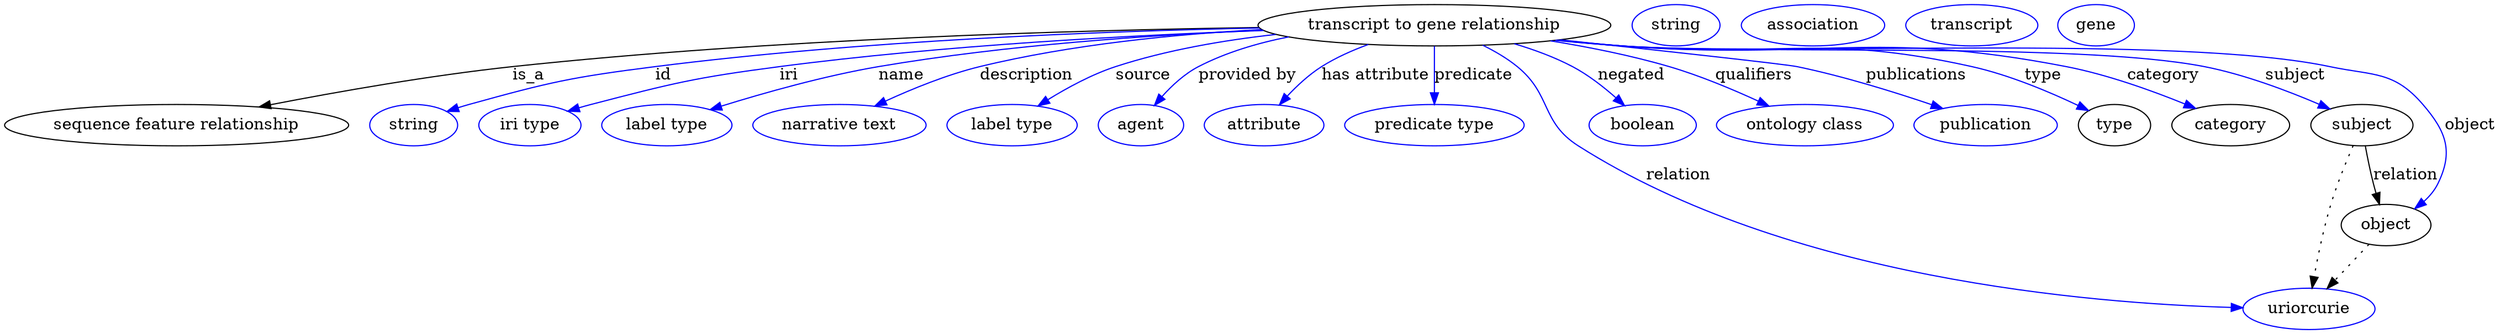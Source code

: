 digraph {
	graph [bb="0,0,1777.7,283"];
	node [label="\N"];
	"transcript to gene relationship"	 [height=0.5,
		label="transcript to gene relationship",
		pos="1002.7,265",
		width=3.2317];
	"sequence feature relationship"	 [height=0.5,
		pos="113.74,178",
		width=3.1594];
	"transcript to gene relationship" -> "sequence feature relationship"	 [label=is_a,
		lp="359.74,221.5",
		pos="e,172.68,193.51 889.2,260.93 730.33,254.85 449.81,242.66 348.74,229 292.27,221.37 229.22,207.38 182.65,195.98"];
	id	 [color=blue,
		height=0.5,
		label=string,
		pos="275.74,178",
		width=0.84854];
	"transcript to gene relationship" -> id	 [color=blue,
		label=id,
		lp="458.24,221.5",
		pos="e,299.56,189.59 890.82,259.94 755.05,253.4 534.22,241.39 452.74,229 390.82,219.59 375,216.27 315.74,196 313.49,195.23 311.19,194.38 \
308.9,193.48",
		style=solid];
	iri	 [color=blue,
		height=0.5,
		label="iri type",
		pos="360.74,178",
		width=1.011];
	"transcript to gene relationship" -> iri	 [color=blue,
		label=iri,
		lp="550.24,221.5",
		pos="e,388.74,189.66 888.98,261.08 795.73,256.67 660.58,247.53 543.74,229 481.88,219.19 466.49,214.79 406.74,196 403.98,195.13 401.15,\
194.18 398.31,193.18",
		style=solid];
	name	 [color=blue,
		height=0.5,
		label="label type",
		pos="460.74,178",
		width=1.2638];
	"transcript to gene relationship" -> name	 [color=blue,
		label=name,
		lp="633.24,221.5",
		pos="e,492.94,190.83 889.34,260.86 812.15,256.47 708.01,247.45 617.74,229 577.84,220.84 533.85,206.02 502.61,194.46",
		style=solid];
	description	 [color=blue,
		height=0.5,
		label="narrative text",
		pos="581.74,178",
		width=1.6068];
	"transcript to gene relationship" -> description	 [color=blue,
		label=description,
		lp="724.24,221.5",
		pos="e,609.82,193.76 900.11,256.49 825.58,249.66 731.46,239.51 693.74,229 667.74,221.76 640.13,209.25 618.83,198.43",
		style=solid];
	source	 [color=blue,
		height=0.5,
		label="label type",
		pos="702.74,178",
		width=1.2638];
	"transcript to gene relationship" -> source	 [color=blue,
		label=source,
		lp="805.74,221.5",
		pos="e,724.31,194.06 901.72,256.01 865.04,250.7 823.78,242.29 787.74,229 768.44,221.88 748.63,210.29 732.99,199.96",
		style=solid];
	"provided by"	 [color=blue,
		height=0.5,
		label=agent,
		pos="795.74,178",
		width=0.83048];
	"transcript to gene relationship" -> "provided by"	 [color=blue,
		label="provided by",
		lp="879.74,221.5",
		pos="e,808.22,194.69 913.35,253.32 890.69,247.99 867.04,240.25 846.74,229 834.76,222.36 823.71,212.09 814.98,202.49",
		style=solid];
	"has attribute"	 [color=blue,
		height=0.5,
		label=attribute,
		pos="883.74,178",
		width=1.1193];
	"transcript to gene relationship" -> "has attribute"	 [color=blue,
		label="has attribute",
		lp="965.24,221.5",
		pos="e,897.17,195.06 962.98,247.88 952.39,242.52 941.26,236.12 931.74,229 921.65,221.45 911.86,211.65 903.79,202.67",
		style=solid];
	predicate	 [color=blue,
		height=0.5,
		label="predicate type",
		pos="1002.7,178",
		width=1.679];
	"transcript to gene relationship" -> predicate	 [color=blue,
		label=predicate,
		lp="1027.7,221.5",
		pos="e,1002.7,196 1002.7,246.97 1002.7,235.19 1002.7,219.56 1002.7,206.16",
		style=solid];
	relation	 [color=blue,
		height=0.5,
		label=uriorcurie,
		pos="1640.7,18",
		width=1.2638];
	"transcript to gene relationship" -> relation	 [color=blue,
		label=relation,
		lp="1184.7,134.5",
		pos="e,1595.5,20.411 1032.6,247.59 1040.9,242.14 1049.5,235.77 1056.7,229 1085,202.59 1077.6,181.47 1109.7,160 1261.7,58.588 1483.3,29.441 \
1585.4,21.189",
		style=solid];
	negated	 [color=blue,
		height=0.5,
		label=boolean,
		pos="1156.7,178",
		width=1.0652];
	"transcript to gene relationship" -> negated	 [color=blue,
		label=negated,
		lp="1145.2,221.5",
		pos="e,1142.8,195.12 1060.9,249.39 1075.8,244.09 1091.4,237.35 1104.7,229 1116.1,221.89 1127,211.9 1135.9,202.64",
		style=solid];
	qualifiers	 [color=blue,
		height=0.5,
		label="ontology class",
		pos="1274.7,178",
		width=1.7151];
	"transcript to gene relationship" -> qualifiers	 [color=blue,
		label=qualifiers,
		lp="1232.7,221.5",
		pos="e,1246.4,194.25 1083.3,251.9 1111.4,246.24 1142.8,238.67 1170.7,229 1193.7,221.04 1218.2,209.23 1237.6,198.98",
		style=solid];
	publications	 [color=blue,
		height=0.5,
		label=publication,
		pos="1404.7,178",
		width=1.3902];
	"transcript to gene relationship" -> publications	 [color=blue,
		label=publications,
		lp="1344.2,221.5",
		pos="e,1372.3,191.87 1087.8,252.63 1101.2,250.72 1114.8,248.79 1127.7,247 1187.7,238.69 1203.9,243.31 1262.7,229 1297.2,220.61 1335,206.81 \
1362.9,195.68",
		style=solid];
	type	 [height=0.5,
		pos="1499.7,178",
		width=0.75];
	"transcript to gene relationship" -> type	 [color=blue,
		label=type,
		lp="1437.7,221.5",
		pos="e,1478.8,189.84 1085.3,252.25 1099.5,250.31 1114,248.47 1127.7,247 1240.3,234.93 1271.5,254.43 1381.7,229 1413.1,221.77 1446.5,206.51 \
1469.8,194.56",
		style=solid];
	category	 [height=0.5,
		pos="1585.7,178",
		width=1.1374];
	"transcript to gene relationship" -> category	 [color=blue,
		label=category,
		lp="1526.2,221.5",
		pos="e,1558.2,191.58 1084.6,252.15 1099,250.21 1113.8,248.39 1127.7,247 1272.1,232.64 1311.9,259.52 1453.7,229 1487,221.85 1522.8,207.54 \
1548.8,195.89",
		style=solid];
	subject	 [height=0.5,
		pos="1680.7,178",
		width=0.99297];
	"transcript to gene relationship" -> subject	 [color=blue,
		label=subject,
		lp="1619.2,221.5",
		pos="e,1655.8,190.99 1084,252.09 1098.5,250.13 1113.5,248.32 1127.7,247 1222.1,238.24 1461.1,248.94 1553.7,229 1586.5,221.95 1621.7,207.2 \
1646.7,195.36",
		style=solid];
	object	 [height=0.5,
		pos="1700.7,91",
		width=0.9027];
	"transcript to gene relationship" -> object	 [color=blue,
		label=object,
		lp="1760.7,178",
		pos="e,1720.9,105.27 1083.6,252.05 1098.3,250.08 1113.4,248.28 1127.7,247 1241.8,236.82 1530.7,252.5 1642.7,229 1681.6,220.85 1700,226.22 \
1725.7,196 1745.9,172.3 1749.8,155.68 1737.7,127 1735.5,121.74 1732.1,116.86 1728.2,112.51",
		style=solid];
	association_type	 [color=blue,
		height=0.5,
		label=string,
		pos="1167.7,265",
		width=0.84854];
	association_category	 [color=blue,
		height=0.5,
		label=association,
		pos="1266.7,265",
		width=1.3902];
	subject -> relation	 [pos="e,1644,36.239 1674.8,159.97 1670.3,146.12 1664.2,126.47 1659.7,109 1654.4,88.088 1649.4,64.188 1645.9,46.13",
		style=dotted];
	subject -> object	 [label=relation,
		lp="1712.7,134.5",
		pos="e,1696.6,109 1684.9,159.97 1687.6,148.08 1691.3,132.25 1694.4,118.76"];
	"transcript to gene relationship_subject"	 [color=blue,
		height=0.5,
		label=transcript,
		pos="1378.7,265",
		width=1.2277];
	object -> relation	 [pos="e,1654.9,35.261 1687.1,74.435 1679.5,65.207 1669.9,53.528 1661.4,43.191",
		style=dotted];
	"transcript to gene relationship_object"	 [color=blue,
		height=0.5,
		label=gene,
		pos="1467.7,265",
		width=0.75827];
}
